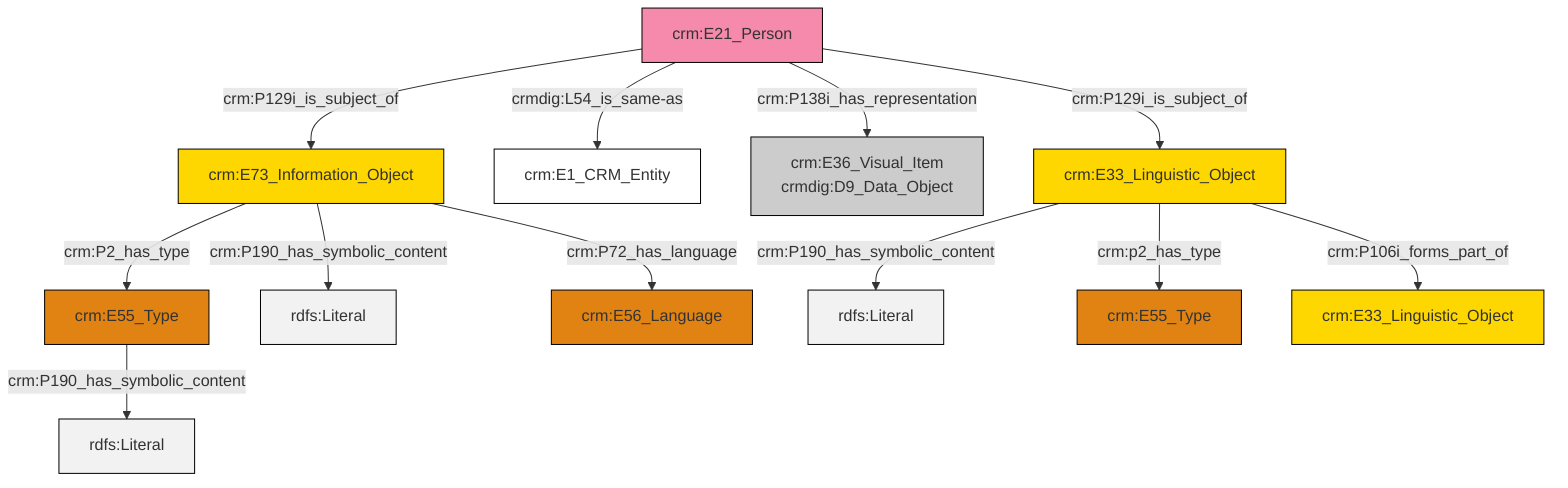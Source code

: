 graph TD
classDef Literal fill:#f2f2f2,stroke:#000000;
classDef CRM_Entity fill:#FFFFFF,stroke:#000000;
classDef Temporal_Entity fill:#00C9E6, stroke:#000000;
classDef Type fill:#E18312, stroke:#000000;
classDef Time-Span fill:#2C9C91, stroke:#000000;
classDef Appellation fill:#FFEB7F, stroke:#000000;
classDef Place fill:#008836, stroke:#000000;
classDef Persistent_Item fill:#B266B2, stroke:#000000;
classDef Conceptual_Object fill:#FFD700, stroke:#000000;
classDef Physical_Thing fill:#D2B48C, stroke:#000000;
classDef Actor fill:#f58aad, stroke:#000000;
classDef PC_Classes fill:#4ce600, stroke:#000000;
classDef Multi fill:#cccccc,stroke:#000000;

6["crm:E21_Person"]:::Actor -->|crm:P129i_is_subject_of| 7["crm:E73_Information_Object"]:::Conceptual_Object
8["crm:E33_Linguistic_Object"]:::Conceptual_Object -->|crm:P190_has_symbolic_content| 9[rdfs:Literal]:::Literal
7["crm:E73_Information_Object"]:::Conceptual_Object -->|crm:P2_has_type| 11["crm:E55_Type"]:::Type
8["crm:E33_Linguistic_Object"]:::Conceptual_Object -->|crm:p2_has_type| 13["crm:E55_Type"]:::Type
6["crm:E21_Person"]:::Actor -->|crmdig:L54_is_same-as| 0["crm:E1_CRM_Entity"]:::CRM_Entity
7["crm:E73_Information_Object"]:::Conceptual_Object -->|crm:P190_has_symbolic_content| 15[rdfs:Literal]:::Literal
8["crm:E33_Linguistic_Object"]:::Conceptual_Object -->|crm:P106i_forms_part_of| 2["crm:E33_Linguistic_Object"]:::Conceptual_Object
6["crm:E21_Person"]:::Actor -->|crm:P138i_has_representation| 17["crm:E36_Visual_Item<br>crmdig:D9_Data_Object"]:::Multi
11["crm:E55_Type"]:::Type -->|crm:P190_has_symbolic_content| 21[rdfs:Literal]:::Literal
6["crm:E21_Person"]:::Actor -->|crm:P129i_is_subject_of| 8["crm:E33_Linguistic_Object"]:::Conceptual_Object
7["crm:E73_Information_Object"]:::Conceptual_Object -->|crm:P72_has_language| 4["crm:E56_Language"]:::Type